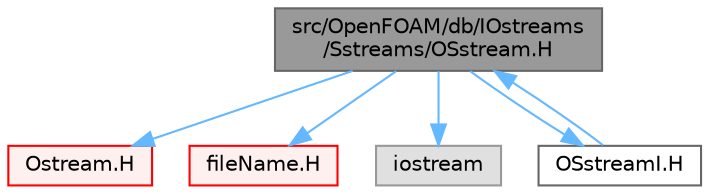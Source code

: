digraph "src/OpenFOAM/db/IOstreams/Sstreams/OSstream.H"
{
 // LATEX_PDF_SIZE
  bgcolor="transparent";
  edge [fontname=Helvetica,fontsize=10,labelfontname=Helvetica,labelfontsize=10];
  node [fontname=Helvetica,fontsize=10,shape=box,height=0.2,width=0.4];
  Node1 [id="Node000001",label="src/OpenFOAM/db/IOstreams\l/Sstreams/OSstream.H",height=0.2,width=0.4,color="gray40", fillcolor="grey60", style="filled", fontcolor="black",tooltip=" "];
  Node1 -> Node2 [id="edge1_Node000001_Node000002",color="steelblue1",style="solid",tooltip=" "];
  Node2 [id="Node000002",label="Ostream.H",height=0.2,width=0.4,color="red", fillcolor="#FFF0F0", style="filled",URL="$Ostream_8H.html",tooltip=" "];
  Node1 -> Node42 [id="edge2_Node000001_Node000042",color="steelblue1",style="solid",tooltip=" "];
  Node42 [id="Node000042",label="fileName.H",height=0.2,width=0.4,color="red", fillcolor="#FFF0F0", style="filled",URL="$fileName_8H.html",tooltip=" "];
  Node1 -> Node9 [id="edge3_Node000001_Node000009",color="steelblue1",style="solid",tooltip=" "];
  Node9 [id="Node000009",label="iostream",height=0.2,width=0.4,color="grey60", fillcolor="#E0E0E0", style="filled",tooltip=" "];
  Node1 -> Node64 [id="edge4_Node000001_Node000064",color="steelblue1",style="solid",tooltip=" "];
  Node64 [id="Node000064",label="OSstreamI.H",height=0.2,width=0.4,color="grey40", fillcolor="white", style="filled",URL="$OSstreamI_8H.html",tooltip=" "];
  Node64 -> Node1 [id="edge5_Node000064_Node000001",color="steelblue1",style="solid",tooltip=" "];
}
